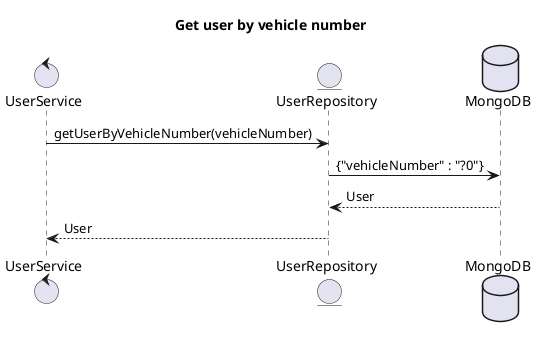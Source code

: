 @startuml
title "Get user by vehicle number"


control "UserService" as Service
entity UserRepository as Dao
database MongoDB as DB


Service -> Dao : getUserByVehicleNumber(vehicleNumber)
Dao -> DB : {"vehicleNumber" : "?0"}
DB --> Dao : User
Dao --> Service : User

@enduml
